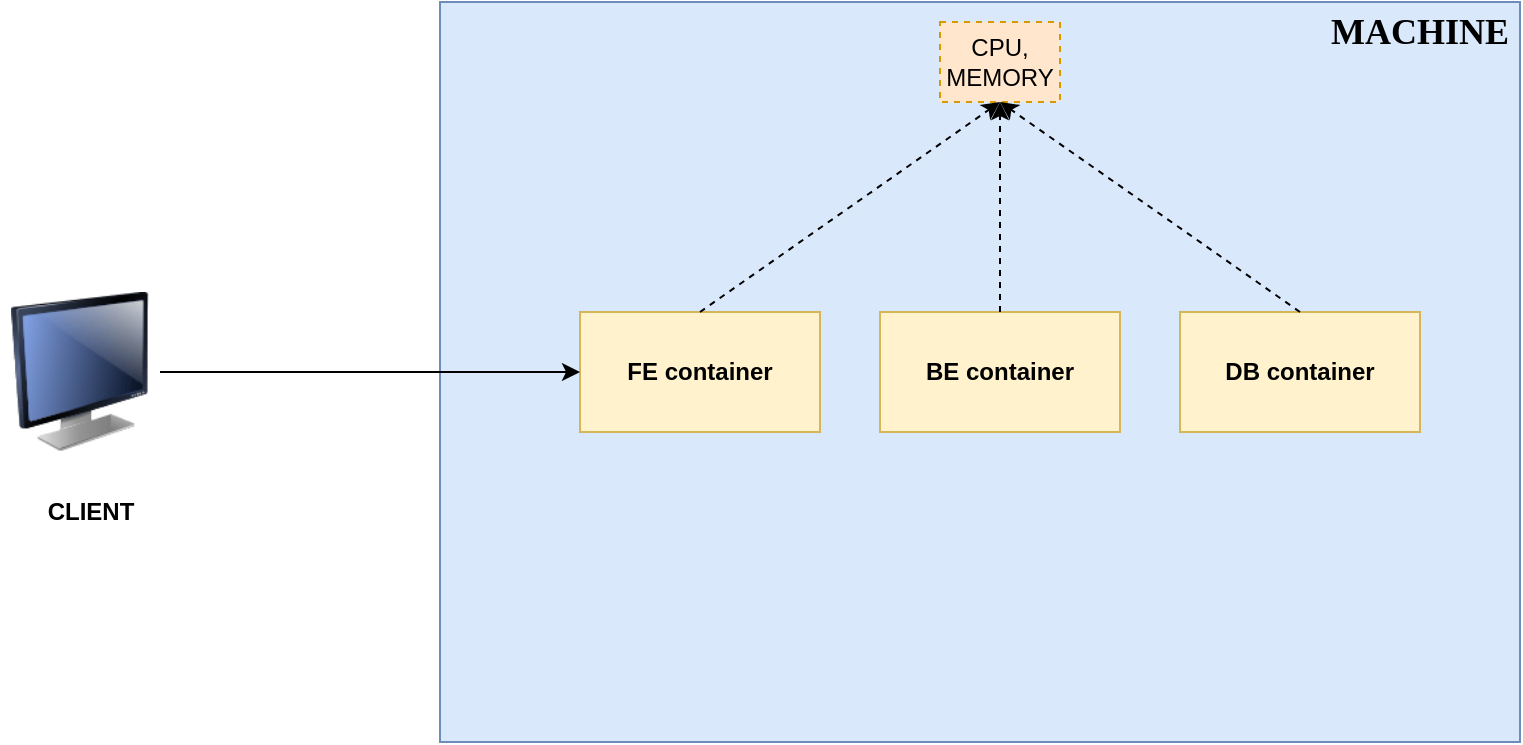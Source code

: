 <mxfile version="21.6.1" type="github">
  <diagram name="Page-1" id="Tx3xt78fc9ejixEqUQZj">
    <mxGraphModel dx="1886" dy="990" grid="1" gridSize="10" guides="1" tooltips="1" connect="1" arrows="1" fold="1" page="1" pageScale="1" pageWidth="850" pageHeight="1100" math="0" shadow="0">
      <root>
        <mxCell id="0" />
        <mxCell id="1" parent="0" />
        <mxCell id="TL5kzFwNnHaBVjq65xND-1" value="" style="rounded=0;whiteSpace=wrap;html=1;fillColor=#dae8fc;strokeColor=#6c8ebf;" vertex="1" parent="1">
          <mxGeometry x="260" y="250" width="540" height="370" as="geometry" />
        </mxCell>
        <mxCell id="TL5kzFwNnHaBVjq65xND-2" value="&lt;font face=&quot;Verdana&quot;&gt;&lt;span style=&quot;font-size: 18px;&quot;&gt;&lt;b&gt;MACHINE&lt;/b&gt;&lt;/span&gt;&lt;/font&gt;" style="text;html=1;strokeColor=none;fillColor=none;align=center;verticalAlign=middle;whiteSpace=wrap;rounded=0;" vertex="1" parent="1">
          <mxGeometry x="720" y="250" width="60" height="30" as="geometry" />
        </mxCell>
        <mxCell id="TL5kzFwNnHaBVjq65xND-3" value="&lt;b&gt;FE container&lt;/b&gt;" style="rounded=0;whiteSpace=wrap;html=1;fillColor=#fff2cc;strokeColor=#d6b656;" vertex="1" parent="1">
          <mxGeometry x="330" y="405" width="120" height="60" as="geometry" />
        </mxCell>
        <mxCell id="TL5kzFwNnHaBVjq65xND-4" value="&lt;b&gt;BE container&lt;/b&gt;" style="rounded=0;whiteSpace=wrap;html=1;fillColor=#fff2cc;strokeColor=#d6b656;" vertex="1" parent="1">
          <mxGeometry x="480" y="405" width="120" height="60" as="geometry" />
        </mxCell>
        <mxCell id="TL5kzFwNnHaBVjq65xND-5" value="&lt;b&gt;DB container&lt;/b&gt;" style="rounded=0;whiteSpace=wrap;html=1;fillColor=#fff2cc;strokeColor=#d6b656;" vertex="1" parent="1">
          <mxGeometry x="630" y="405" width="120" height="60" as="geometry" />
        </mxCell>
        <mxCell id="TL5kzFwNnHaBVjq65xND-7" value="CPU, MEMORY" style="rounded=0;whiteSpace=wrap;html=1;dashed=1;fillColor=#ffe6cc;strokeColor=#d79b00;" vertex="1" parent="1">
          <mxGeometry x="510" y="260" width="60" height="40" as="geometry" />
        </mxCell>
        <mxCell id="TL5kzFwNnHaBVjq65xND-10" value="" style="image;html=1;image=img/lib/clip_art/computers/Monitor_128x128.png" vertex="1" parent="1">
          <mxGeometry x="40" y="395" width="80" height="80" as="geometry" />
        </mxCell>
        <mxCell id="TL5kzFwNnHaBVjq65xND-11" value="" style="endArrow=classic;html=1;rounded=0;exitX=1;exitY=0.5;exitDx=0;exitDy=0;entryX=0;entryY=0.5;entryDx=0;entryDy=0;" edge="1" parent="1" source="TL5kzFwNnHaBVjq65xND-10" target="TL5kzFwNnHaBVjq65xND-3">
          <mxGeometry width="50" height="50" relative="1" as="geometry">
            <mxPoint x="400" y="520" as="sourcePoint" />
            <mxPoint x="450" y="470" as="targetPoint" />
          </mxGeometry>
        </mxCell>
        <mxCell id="TL5kzFwNnHaBVjq65xND-15" value="" style="endArrow=classic;html=1;rounded=0;exitX=0.5;exitY=0;exitDx=0;exitDy=0;entryX=0.5;entryY=1;entryDx=0;entryDy=0;dashed=1;" edge="1" parent="1" source="TL5kzFwNnHaBVjq65xND-3" target="TL5kzFwNnHaBVjq65xND-7">
          <mxGeometry width="50" height="50" relative="1" as="geometry">
            <mxPoint x="400" y="520" as="sourcePoint" />
            <mxPoint x="450" y="470" as="targetPoint" />
          </mxGeometry>
        </mxCell>
        <mxCell id="TL5kzFwNnHaBVjq65xND-16" value="" style="endArrow=classic;html=1;rounded=0;entryX=0.5;entryY=1;entryDx=0;entryDy=0;exitX=0.5;exitY=0;exitDx=0;exitDy=0;dashed=1;" edge="1" parent="1" source="TL5kzFwNnHaBVjq65xND-4" target="TL5kzFwNnHaBVjq65xND-7">
          <mxGeometry width="50" height="50" relative="1" as="geometry">
            <mxPoint x="400" y="520" as="sourcePoint" />
            <mxPoint x="450" y="470" as="targetPoint" />
          </mxGeometry>
        </mxCell>
        <mxCell id="TL5kzFwNnHaBVjq65xND-17" value="" style="endArrow=classic;html=1;rounded=0;entryX=0.5;entryY=1;entryDx=0;entryDy=0;exitX=0.5;exitY=0;exitDx=0;exitDy=0;dashed=1;" edge="1" parent="1" source="TL5kzFwNnHaBVjq65xND-5" target="TL5kzFwNnHaBVjq65xND-7">
          <mxGeometry width="50" height="50" relative="1" as="geometry">
            <mxPoint x="400" y="520" as="sourcePoint" />
            <mxPoint x="450" y="470" as="targetPoint" />
          </mxGeometry>
        </mxCell>
        <mxCell id="TL5kzFwNnHaBVjq65xND-18" value="&lt;b&gt;CLIENT&lt;/b&gt;" style="text;html=1;align=center;verticalAlign=middle;resizable=0;points=[];autosize=1;strokeColor=none;fillColor=none;" vertex="1" parent="1">
          <mxGeometry x="50" y="490" width="70" height="30" as="geometry" />
        </mxCell>
      </root>
    </mxGraphModel>
  </diagram>
</mxfile>
